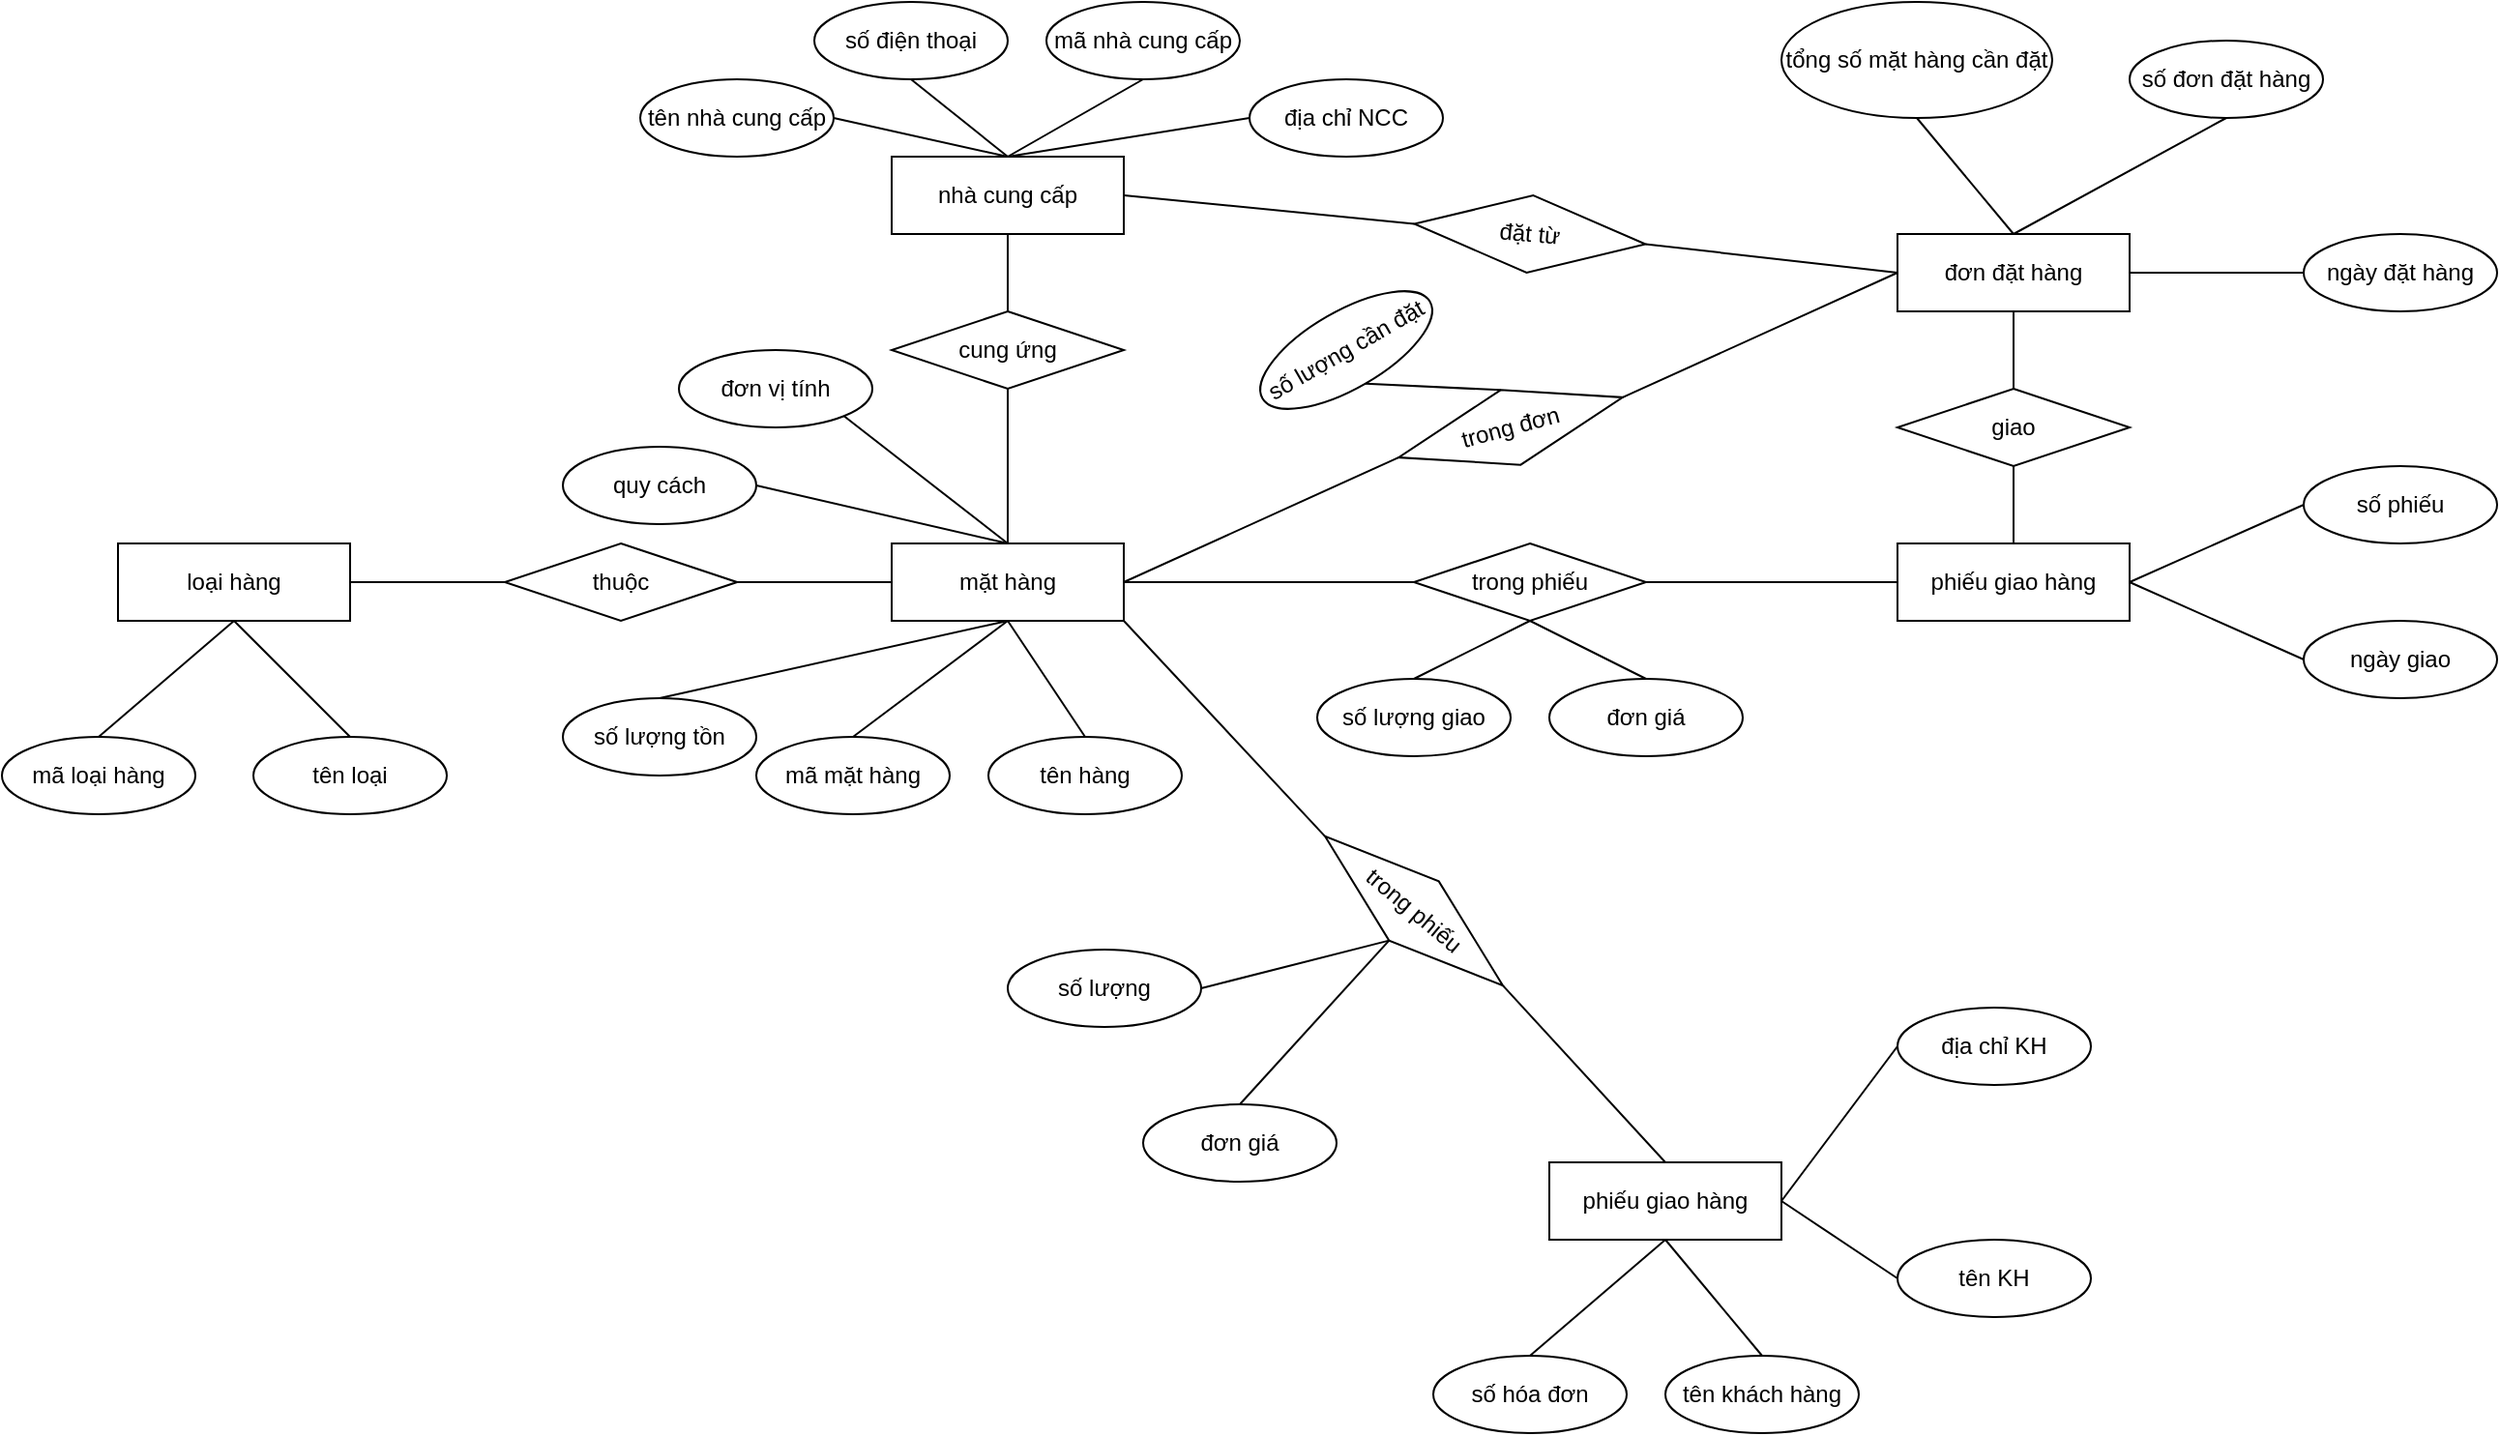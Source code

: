 <mxfile version="16.4.3" type="github">
  <diagram id="R2lEEEUBdFMjLlhIrx00" name="Page-1">
    <mxGraphModel dx="868" dy="442" grid="1" gridSize="10" guides="1" tooltips="1" connect="1" arrows="1" fold="1" page="1" pageScale="1" pageWidth="850" pageHeight="1100" math="0" shadow="0" extFonts="Permanent Marker^https://fonts.googleapis.com/css?family=Permanent+Marker">
      <root>
        <mxCell id="0" />
        <mxCell id="1" parent="0" />
        <mxCell id="VOR4g1c8Aut2gvbcxAYy-1" value="nhà cung cấp" style="rounded=0;whiteSpace=wrap;html=1;" parent="1" vertex="1">
          <mxGeometry x="560" y="280" width="120" height="40" as="geometry" />
        </mxCell>
        <mxCell id="VOR4g1c8Aut2gvbcxAYy-2" value="số điện thoại" style="ellipse;whiteSpace=wrap;html=1;" parent="1" vertex="1">
          <mxGeometry x="520" y="200" width="100" height="40" as="geometry" />
        </mxCell>
        <mxCell id="VOR4g1c8Aut2gvbcxAYy-3" value="mã nhà cung cấp" style="ellipse;whiteSpace=wrap;html=1;" parent="1" vertex="1">
          <mxGeometry x="640" y="200" width="100" height="40" as="geometry" />
        </mxCell>
        <mxCell id="VOR4g1c8Aut2gvbcxAYy-4" value="tên nhà cung cấp" style="ellipse;whiteSpace=wrap;html=1;" parent="1" vertex="1">
          <mxGeometry x="430" y="240" width="100" height="40" as="geometry" />
        </mxCell>
        <mxCell id="VOR4g1c8Aut2gvbcxAYy-5" value="địa chỉ NCC" style="ellipse;whiteSpace=wrap;html=1;" parent="1" vertex="1">
          <mxGeometry x="745" y="240" width="100" height="40" as="geometry" />
        </mxCell>
        <mxCell id="VOR4g1c8Aut2gvbcxAYy-6" value="mặt hàng" style="rounded=0;whiteSpace=wrap;html=1;" parent="1" vertex="1">
          <mxGeometry x="560" y="480" width="120" height="40" as="geometry" />
        </mxCell>
        <mxCell id="VOR4g1c8Aut2gvbcxAYy-7" value="đơn vị tính" style="ellipse;whiteSpace=wrap;html=1;" parent="1" vertex="1">
          <mxGeometry x="450" y="380" width="100" height="40" as="geometry" />
        </mxCell>
        <mxCell id="VOR4g1c8Aut2gvbcxAYy-8" value="số lượng tồn" style="ellipse;whiteSpace=wrap;html=1;" parent="1" vertex="1">
          <mxGeometry x="390" y="560" width="100" height="40" as="geometry" />
        </mxCell>
        <mxCell id="VOR4g1c8Aut2gvbcxAYy-9" value="mã mặt hàng" style="ellipse;whiteSpace=wrap;html=1;" parent="1" vertex="1">
          <mxGeometry x="490" y="580" width="100" height="40" as="geometry" />
        </mxCell>
        <mxCell id="VOR4g1c8Aut2gvbcxAYy-10" value="tên hàng" style="ellipse;whiteSpace=wrap;html=1;" parent="1" vertex="1">
          <mxGeometry x="610" y="580" width="100" height="40" as="geometry" />
        </mxCell>
        <mxCell id="VOR4g1c8Aut2gvbcxAYy-11" value="quy cách" style="ellipse;whiteSpace=wrap;html=1;" parent="1" vertex="1">
          <mxGeometry x="390" y="430" width="100" height="40" as="geometry" />
        </mxCell>
        <mxCell id="DlclLHCNkFJ9JsxTkJgl-1" value="" style="endArrow=none;html=1;rounded=0;entryX=0.5;entryY=1;entryDx=0;entryDy=0;exitX=0.5;exitY=0;exitDx=0;exitDy=0;" parent="1" source="VOR4g1c8Aut2gvbcxAYy-8" target="VOR4g1c8Aut2gvbcxAYy-6" edge="1">
          <mxGeometry width="50" height="50" relative="1" as="geometry">
            <mxPoint x="660" y="500" as="sourcePoint" />
            <mxPoint x="710" y="450" as="targetPoint" />
          </mxGeometry>
        </mxCell>
        <mxCell id="DlclLHCNkFJ9JsxTkJgl-2" value="" style="endArrow=none;html=1;rounded=0;exitX=0.5;exitY=1;exitDx=0;exitDy=0;entryX=0.5;entryY=0;entryDx=0;entryDy=0;" parent="1" source="VOR4g1c8Aut2gvbcxAYy-6" target="VOR4g1c8Aut2gvbcxAYy-9" edge="1">
          <mxGeometry width="50" height="50" relative="1" as="geometry">
            <mxPoint x="660" y="500" as="sourcePoint" />
            <mxPoint x="710" y="450" as="targetPoint" />
          </mxGeometry>
        </mxCell>
        <mxCell id="DlclLHCNkFJ9JsxTkJgl-3" value="" style="endArrow=none;html=1;rounded=0;exitX=0.5;exitY=1;exitDx=0;exitDy=0;entryX=0.5;entryY=0;entryDx=0;entryDy=0;" parent="1" source="VOR4g1c8Aut2gvbcxAYy-6" target="VOR4g1c8Aut2gvbcxAYy-10" edge="1">
          <mxGeometry width="50" height="50" relative="1" as="geometry">
            <mxPoint x="660" y="500" as="sourcePoint" />
            <mxPoint x="710" y="450" as="targetPoint" />
          </mxGeometry>
        </mxCell>
        <mxCell id="DlclLHCNkFJ9JsxTkJgl-5" value="" style="endArrow=none;html=1;rounded=0;exitX=0.5;exitY=0;exitDx=0;exitDy=0;entryX=1;entryY=0.5;entryDx=0;entryDy=0;" parent="1" source="VOR4g1c8Aut2gvbcxAYy-6" target="VOR4g1c8Aut2gvbcxAYy-11" edge="1">
          <mxGeometry width="50" height="50" relative="1" as="geometry">
            <mxPoint x="660" y="500" as="sourcePoint" />
            <mxPoint x="710" y="450" as="targetPoint" />
          </mxGeometry>
        </mxCell>
        <mxCell id="DlclLHCNkFJ9JsxTkJgl-6" value="" style="endArrow=none;html=1;rounded=0;exitX=0.5;exitY=0;exitDx=0;exitDy=0;entryX=1;entryY=1;entryDx=0;entryDy=0;" parent="1" source="VOR4g1c8Aut2gvbcxAYy-6" target="VOR4g1c8Aut2gvbcxAYy-7" edge="1">
          <mxGeometry width="50" height="50" relative="1" as="geometry">
            <mxPoint x="660" y="500" as="sourcePoint" />
            <mxPoint x="710" y="450" as="targetPoint" />
          </mxGeometry>
        </mxCell>
        <mxCell id="DlclLHCNkFJ9JsxTkJgl-7" value="cung ứng" style="rhombus;whiteSpace=wrap;html=1;" parent="1" vertex="1">
          <mxGeometry x="560" y="360" width="120" height="40" as="geometry" />
        </mxCell>
        <mxCell id="DlclLHCNkFJ9JsxTkJgl-8" value="" style="endArrow=none;html=1;rounded=0;exitX=0.5;exitY=0;exitDx=0;exitDy=0;entryX=0.5;entryY=1;entryDx=0;entryDy=0;" parent="1" source="VOR4g1c8Aut2gvbcxAYy-6" target="DlclLHCNkFJ9JsxTkJgl-7" edge="1">
          <mxGeometry width="50" height="50" relative="1" as="geometry">
            <mxPoint x="660" y="500" as="sourcePoint" />
            <mxPoint x="710" y="450" as="targetPoint" />
          </mxGeometry>
        </mxCell>
        <mxCell id="DlclLHCNkFJ9JsxTkJgl-9" value="" style="endArrow=none;html=1;rounded=0;exitX=0.5;exitY=0;exitDx=0;exitDy=0;entryX=0.5;entryY=1;entryDx=0;entryDy=0;" parent="1" source="DlclLHCNkFJ9JsxTkJgl-7" target="VOR4g1c8Aut2gvbcxAYy-1" edge="1">
          <mxGeometry width="50" height="50" relative="1" as="geometry">
            <mxPoint x="660" y="500" as="sourcePoint" />
            <mxPoint x="710" y="450" as="targetPoint" />
          </mxGeometry>
        </mxCell>
        <mxCell id="DlclLHCNkFJ9JsxTkJgl-10" value="" style="endArrow=none;html=1;rounded=0;exitX=0.5;exitY=0;exitDx=0;exitDy=0;entryX=1;entryY=0.5;entryDx=0;entryDy=0;" parent="1" source="VOR4g1c8Aut2gvbcxAYy-1" target="VOR4g1c8Aut2gvbcxAYy-4" edge="1">
          <mxGeometry width="50" height="50" relative="1" as="geometry">
            <mxPoint x="660" y="300" as="sourcePoint" />
            <mxPoint x="710" y="250" as="targetPoint" />
          </mxGeometry>
        </mxCell>
        <mxCell id="DlclLHCNkFJ9JsxTkJgl-11" value="" style="endArrow=none;html=1;rounded=0;exitX=0.5;exitY=0;exitDx=0;exitDy=0;entryX=0;entryY=0.5;entryDx=0;entryDy=0;" parent="1" source="VOR4g1c8Aut2gvbcxAYy-1" target="VOR4g1c8Aut2gvbcxAYy-5" edge="1">
          <mxGeometry width="50" height="50" relative="1" as="geometry">
            <mxPoint x="660" y="300" as="sourcePoint" />
            <mxPoint x="710" y="250" as="targetPoint" />
          </mxGeometry>
        </mxCell>
        <mxCell id="DlclLHCNkFJ9JsxTkJgl-12" value="" style="endArrow=none;html=1;rounded=0;exitX=0.5;exitY=0;exitDx=0;exitDy=0;entryX=0.5;entryY=1;entryDx=0;entryDy=0;" parent="1" source="VOR4g1c8Aut2gvbcxAYy-1" target="VOR4g1c8Aut2gvbcxAYy-3" edge="1">
          <mxGeometry width="50" height="50" relative="1" as="geometry">
            <mxPoint x="660" y="300" as="sourcePoint" />
            <mxPoint x="710" y="250" as="targetPoint" />
          </mxGeometry>
        </mxCell>
        <mxCell id="DlclLHCNkFJ9JsxTkJgl-13" value="" style="endArrow=none;html=1;rounded=0;exitX=0.5;exitY=0;exitDx=0;exitDy=0;entryX=0.5;entryY=1;entryDx=0;entryDy=0;" parent="1" source="VOR4g1c8Aut2gvbcxAYy-1" target="VOR4g1c8Aut2gvbcxAYy-2" edge="1">
          <mxGeometry width="50" height="50" relative="1" as="geometry">
            <mxPoint x="660" y="300" as="sourcePoint" />
            <mxPoint x="710" y="250" as="targetPoint" />
          </mxGeometry>
        </mxCell>
        <mxCell id="DlclLHCNkFJ9JsxTkJgl-14" value="thuộc" style="rhombus;whiteSpace=wrap;html=1;" parent="1" vertex="1">
          <mxGeometry x="360" y="480" width="120" height="40" as="geometry" />
        </mxCell>
        <mxCell id="DlclLHCNkFJ9JsxTkJgl-15" value="loại hàng" style="rounded=0;whiteSpace=wrap;html=1;" parent="1" vertex="1">
          <mxGeometry x="160" y="480" width="120" height="40" as="geometry" />
        </mxCell>
        <mxCell id="DlclLHCNkFJ9JsxTkJgl-16" value="mã loại hàng" style="ellipse;whiteSpace=wrap;html=1;" parent="1" vertex="1">
          <mxGeometry x="100" y="580" width="100" height="40" as="geometry" />
        </mxCell>
        <mxCell id="DlclLHCNkFJ9JsxTkJgl-17" value="tên loại" style="ellipse;whiteSpace=wrap;html=1;" parent="1" vertex="1">
          <mxGeometry x="230" y="580" width="100" height="40" as="geometry" />
        </mxCell>
        <mxCell id="DlclLHCNkFJ9JsxTkJgl-18" value="" style="endArrow=none;html=1;rounded=0;exitX=0.5;exitY=0;exitDx=0;exitDy=0;entryX=0.5;entryY=1;entryDx=0;entryDy=0;" parent="1" source="DlclLHCNkFJ9JsxTkJgl-17" target="DlclLHCNkFJ9JsxTkJgl-15" edge="1">
          <mxGeometry width="50" height="50" relative="1" as="geometry">
            <mxPoint x="320" y="600" as="sourcePoint" />
            <mxPoint x="370" y="550" as="targetPoint" />
          </mxGeometry>
        </mxCell>
        <mxCell id="DlclLHCNkFJ9JsxTkJgl-19" value="" style="endArrow=none;html=1;rounded=0;exitX=0.5;exitY=0;exitDx=0;exitDy=0;entryX=0.5;entryY=1;entryDx=0;entryDy=0;" parent="1" source="DlclLHCNkFJ9JsxTkJgl-16" target="DlclLHCNkFJ9JsxTkJgl-15" edge="1">
          <mxGeometry width="50" height="50" relative="1" as="geometry">
            <mxPoint x="290" y="590" as="sourcePoint" />
            <mxPoint x="230" y="530" as="targetPoint" />
          </mxGeometry>
        </mxCell>
        <mxCell id="DlclLHCNkFJ9JsxTkJgl-20" value="" style="endArrow=none;html=1;rounded=0;exitX=1;exitY=0.5;exitDx=0;exitDy=0;entryX=0;entryY=0.5;entryDx=0;entryDy=0;" parent="1" source="DlclLHCNkFJ9JsxTkJgl-15" target="DlclLHCNkFJ9JsxTkJgl-14" edge="1">
          <mxGeometry width="50" height="50" relative="1" as="geometry">
            <mxPoint x="320" y="600" as="sourcePoint" />
            <mxPoint x="370" y="550" as="targetPoint" />
          </mxGeometry>
        </mxCell>
        <mxCell id="DlclLHCNkFJ9JsxTkJgl-21" value="" style="endArrow=none;html=1;rounded=0;entryX=1;entryY=0.5;entryDx=0;entryDy=0;exitX=0;exitY=0.5;exitDx=0;exitDy=0;" parent="1" source="VOR4g1c8Aut2gvbcxAYy-6" target="DlclLHCNkFJ9JsxTkJgl-14" edge="1">
          <mxGeometry width="50" height="50" relative="1" as="geometry">
            <mxPoint x="320" y="600" as="sourcePoint" />
            <mxPoint x="370" y="550" as="targetPoint" />
          </mxGeometry>
        </mxCell>
        <mxCell id="DlclLHCNkFJ9JsxTkJgl-22" value="đơn đặt hàng" style="rounded=0;whiteSpace=wrap;html=1;" parent="1" vertex="1">
          <mxGeometry x="1080" y="320" width="120" height="40" as="geometry" />
        </mxCell>
        <mxCell id="DlclLHCNkFJ9JsxTkJgl-23" value="số đơn đặt hàng" style="ellipse;whiteSpace=wrap;html=1;" parent="1" vertex="1">
          <mxGeometry x="1200" y="220" width="100" height="40" as="geometry" />
        </mxCell>
        <mxCell id="DlclLHCNkFJ9JsxTkJgl-24" value="ngày đặt hàng" style="ellipse;whiteSpace=wrap;html=1;" parent="1" vertex="1">
          <mxGeometry x="1290" y="320" width="100" height="40" as="geometry" />
        </mxCell>
        <mxCell id="DlclLHCNkFJ9JsxTkJgl-25" value="tổng số mặt hàng cần đặt" style="ellipse;whiteSpace=wrap;html=1;" parent="1" vertex="1">
          <mxGeometry x="1020" y="200" width="140" height="60" as="geometry" />
        </mxCell>
        <mxCell id="DlclLHCNkFJ9JsxTkJgl-26" value="" style="endArrow=none;html=1;rounded=0;entryX=0.5;entryY=0;entryDx=0;entryDy=0;exitX=0.5;exitY=1;exitDx=0;exitDy=0;" parent="1" source="DlclLHCNkFJ9JsxTkJgl-25" target="DlclLHCNkFJ9JsxTkJgl-22" edge="1">
          <mxGeometry width="50" height="50" relative="1" as="geometry">
            <mxPoint x="940" y="400" as="sourcePoint" />
            <mxPoint x="990" y="350" as="targetPoint" />
          </mxGeometry>
        </mxCell>
        <mxCell id="DlclLHCNkFJ9JsxTkJgl-27" value="" style="endArrow=none;html=1;rounded=0;entryX=0.5;entryY=0;entryDx=0;entryDy=0;exitX=0.5;exitY=1;exitDx=0;exitDy=0;" parent="1" source="DlclLHCNkFJ9JsxTkJgl-23" target="DlclLHCNkFJ9JsxTkJgl-22" edge="1">
          <mxGeometry width="50" height="50" relative="1" as="geometry">
            <mxPoint x="940" y="400" as="sourcePoint" />
            <mxPoint x="990" y="350" as="targetPoint" />
          </mxGeometry>
        </mxCell>
        <mxCell id="DlclLHCNkFJ9JsxTkJgl-28" value="" style="endArrow=none;html=1;rounded=0;entryX=1;entryY=0.5;entryDx=0;entryDy=0;exitX=0;exitY=0.5;exitDx=0;exitDy=0;" parent="1" source="DlclLHCNkFJ9JsxTkJgl-24" target="DlclLHCNkFJ9JsxTkJgl-22" edge="1">
          <mxGeometry width="50" height="50" relative="1" as="geometry">
            <mxPoint x="940" y="400" as="sourcePoint" />
            <mxPoint x="990" y="350" as="targetPoint" />
          </mxGeometry>
        </mxCell>
        <mxCell id="DlclLHCNkFJ9JsxTkJgl-29" value="đặt từ" style="rhombus;whiteSpace=wrap;html=1;rotation=5;" parent="1" vertex="1">
          <mxGeometry x="830" y="300" width="120" height="40" as="geometry" />
        </mxCell>
        <mxCell id="DlclLHCNkFJ9JsxTkJgl-30" value="" style="endArrow=none;html=1;rounded=0;entryX=1;entryY=0.5;entryDx=0;entryDy=0;exitX=0;exitY=0.5;exitDx=0;exitDy=0;" parent="1" source="DlclLHCNkFJ9JsxTkJgl-22" target="DlclLHCNkFJ9JsxTkJgl-29" edge="1">
          <mxGeometry width="50" height="50" relative="1" as="geometry">
            <mxPoint x="940" y="400" as="sourcePoint" />
            <mxPoint x="990" y="350" as="targetPoint" />
          </mxGeometry>
        </mxCell>
        <mxCell id="DlclLHCNkFJ9JsxTkJgl-31" value="" style="endArrow=none;html=1;rounded=0;entryX=0;entryY=0.5;entryDx=0;entryDy=0;exitX=1;exitY=0.5;exitDx=0;exitDy=0;" parent="1" source="VOR4g1c8Aut2gvbcxAYy-1" target="DlclLHCNkFJ9JsxTkJgl-29" edge="1">
          <mxGeometry width="50" height="50" relative="1" as="geometry">
            <mxPoint x="940" y="400" as="sourcePoint" />
            <mxPoint x="990" y="350" as="targetPoint" />
          </mxGeometry>
        </mxCell>
        <mxCell id="DlclLHCNkFJ9JsxTkJgl-32" value="trong đơn" style="rhombus;whiteSpace=wrap;html=1;rotation=-15;" parent="1" vertex="1">
          <mxGeometry x="820" y="400" width="120" height="40" as="geometry" />
        </mxCell>
        <mxCell id="DlclLHCNkFJ9JsxTkJgl-33" value="số lượng cần đặt" style="ellipse;whiteSpace=wrap;html=1;rotation=-30;" parent="1" vertex="1">
          <mxGeometry x="745" y="360" width="100" height="40" as="geometry" />
        </mxCell>
        <mxCell id="DlclLHCNkFJ9JsxTkJgl-34" value="" style="endArrow=none;html=1;rounded=0;exitX=0.5;exitY=0;exitDx=0;exitDy=0;entryX=0.5;entryY=1;entryDx=0;entryDy=0;" parent="1" source="DlclLHCNkFJ9JsxTkJgl-32" target="DlclLHCNkFJ9JsxTkJgl-33" edge="1">
          <mxGeometry width="50" height="50" relative="1" as="geometry">
            <mxPoint x="940" y="400" as="sourcePoint" />
            <mxPoint x="990" y="350" as="targetPoint" />
          </mxGeometry>
        </mxCell>
        <mxCell id="DlclLHCNkFJ9JsxTkJgl-35" value="" style="endArrow=none;html=1;rounded=0;exitX=1;exitY=0.5;exitDx=0;exitDy=0;entryX=0;entryY=0.5;entryDx=0;entryDy=0;" parent="1" source="DlclLHCNkFJ9JsxTkJgl-32" target="DlclLHCNkFJ9JsxTkJgl-22" edge="1">
          <mxGeometry width="50" height="50" relative="1" as="geometry">
            <mxPoint x="940" y="400" as="sourcePoint" />
            <mxPoint x="990" y="350" as="targetPoint" />
          </mxGeometry>
        </mxCell>
        <mxCell id="DlclLHCNkFJ9JsxTkJgl-36" value="" style="endArrow=none;html=1;rounded=0;exitX=0;exitY=0.5;exitDx=0;exitDy=0;entryX=1;entryY=0.5;entryDx=0;entryDy=0;" parent="1" source="DlclLHCNkFJ9JsxTkJgl-32" target="VOR4g1c8Aut2gvbcxAYy-6" edge="1">
          <mxGeometry width="50" height="50" relative="1" as="geometry">
            <mxPoint x="940" y="400" as="sourcePoint" />
            <mxPoint x="990" y="350" as="targetPoint" />
          </mxGeometry>
        </mxCell>
        <mxCell id="DlclLHCNkFJ9JsxTkJgl-37" value="phiếu giao hàng" style="rounded=0;whiteSpace=wrap;html=1;" parent="1" vertex="1">
          <mxGeometry x="1080" y="480" width="120" height="40" as="geometry" />
        </mxCell>
        <mxCell id="DlclLHCNkFJ9JsxTkJgl-38" value="trong phiếu" style="rhombus;whiteSpace=wrap;html=1;" parent="1" vertex="1">
          <mxGeometry x="830" y="480" width="120" height="40" as="geometry" />
        </mxCell>
        <mxCell id="DlclLHCNkFJ9JsxTkJgl-39" value="giao" style="rhombus;whiteSpace=wrap;html=1;" parent="1" vertex="1">
          <mxGeometry x="1080" y="400" width="120" height="40" as="geometry" />
        </mxCell>
        <mxCell id="DlclLHCNkFJ9JsxTkJgl-40" value="" style="endArrow=none;html=1;rounded=0;entryX=0;entryY=0.5;entryDx=0;entryDy=0;exitX=1;exitY=0.5;exitDx=0;exitDy=0;" parent="1" source="DlclLHCNkFJ9JsxTkJgl-38" target="DlclLHCNkFJ9JsxTkJgl-37" edge="1">
          <mxGeometry width="50" height="50" relative="1" as="geometry">
            <mxPoint x="950" y="500" as="sourcePoint" />
            <mxPoint x="990" y="450" as="targetPoint" />
          </mxGeometry>
        </mxCell>
        <mxCell id="DlclLHCNkFJ9JsxTkJgl-41" value="" style="endArrow=none;html=1;rounded=0;exitX=0;exitY=0.5;exitDx=0;exitDy=0;entryX=1;entryY=0.5;entryDx=0;entryDy=0;" parent="1" source="DlclLHCNkFJ9JsxTkJgl-38" target="VOR4g1c8Aut2gvbcxAYy-6" edge="1">
          <mxGeometry width="50" height="50" relative="1" as="geometry">
            <mxPoint x="940" y="500" as="sourcePoint" />
            <mxPoint x="990" y="450" as="targetPoint" />
          </mxGeometry>
        </mxCell>
        <mxCell id="DlclLHCNkFJ9JsxTkJgl-43" value="số lượng giao" style="ellipse;whiteSpace=wrap;html=1;" parent="1" vertex="1">
          <mxGeometry x="780" y="550" width="100" height="40" as="geometry" />
        </mxCell>
        <mxCell id="DlclLHCNkFJ9JsxTkJgl-44" value="đơn giá" style="ellipse;whiteSpace=wrap;html=1;" parent="1" vertex="1">
          <mxGeometry x="900" y="550" width="100" height="40" as="geometry" />
        </mxCell>
        <mxCell id="DlclLHCNkFJ9JsxTkJgl-45" value="" style="endArrow=none;html=1;rounded=0;exitX=0.5;exitY=1;exitDx=0;exitDy=0;entryX=0.5;entryY=0;entryDx=0;entryDy=0;" parent="1" source="DlclLHCNkFJ9JsxTkJgl-38" target="DlclLHCNkFJ9JsxTkJgl-44" edge="1">
          <mxGeometry width="50" height="50" relative="1" as="geometry">
            <mxPoint x="940" y="500" as="sourcePoint" />
            <mxPoint x="990" y="450" as="targetPoint" />
          </mxGeometry>
        </mxCell>
        <mxCell id="DlclLHCNkFJ9JsxTkJgl-46" value="" style="endArrow=none;html=1;rounded=0;entryX=0.5;entryY=0;entryDx=0;entryDy=0;" parent="1" target="DlclLHCNkFJ9JsxTkJgl-43" edge="1">
          <mxGeometry width="50" height="50" relative="1" as="geometry">
            <mxPoint x="890" y="520" as="sourcePoint" />
            <mxPoint x="990" y="450" as="targetPoint" />
          </mxGeometry>
        </mxCell>
        <mxCell id="DlclLHCNkFJ9JsxTkJgl-47" value="số phiếu" style="ellipse;whiteSpace=wrap;html=1;" parent="1" vertex="1">
          <mxGeometry x="1290" y="440" width="100" height="40" as="geometry" />
        </mxCell>
        <mxCell id="DlclLHCNkFJ9JsxTkJgl-48" value="ngày giao" style="ellipse;whiteSpace=wrap;html=1;" parent="1" vertex="1">
          <mxGeometry x="1290" y="520" width="100" height="40" as="geometry" />
        </mxCell>
        <mxCell id="DlclLHCNkFJ9JsxTkJgl-49" value="" style="endArrow=none;html=1;rounded=0;entryX=1;entryY=0.5;entryDx=0;entryDy=0;exitX=0;exitY=0.5;exitDx=0;exitDy=0;" parent="1" source="DlclLHCNkFJ9JsxTkJgl-47" target="DlclLHCNkFJ9JsxTkJgl-37" edge="1">
          <mxGeometry width="50" height="50" relative="1" as="geometry">
            <mxPoint x="940" y="500" as="sourcePoint" />
            <mxPoint x="990" y="450" as="targetPoint" />
          </mxGeometry>
        </mxCell>
        <mxCell id="DlclLHCNkFJ9JsxTkJgl-50" value="" style="endArrow=none;html=1;rounded=0;entryX=1;entryY=0.5;entryDx=0;entryDy=0;exitX=0;exitY=0.5;exitDx=0;exitDy=0;" parent="1" source="DlclLHCNkFJ9JsxTkJgl-48" target="DlclLHCNkFJ9JsxTkJgl-37" edge="1">
          <mxGeometry width="50" height="50" relative="1" as="geometry">
            <mxPoint x="940" y="500" as="sourcePoint" />
            <mxPoint x="990" y="450" as="targetPoint" />
          </mxGeometry>
        </mxCell>
        <mxCell id="DlclLHCNkFJ9JsxTkJgl-51" value="phiếu giao hàng" style="rounded=0;whiteSpace=wrap;html=1;" parent="1" vertex="1">
          <mxGeometry x="900" y="800" width="120" height="40" as="geometry" />
        </mxCell>
        <mxCell id="DlclLHCNkFJ9JsxTkJgl-52" value="trong phiếu" style="rhombus;whiteSpace=wrap;html=1;rotation=40;" parent="1" vertex="1">
          <mxGeometry x="770" y="650" width="120" height="40" as="geometry" />
        </mxCell>
        <mxCell id="DlclLHCNkFJ9JsxTkJgl-53" value="số lượng" style="ellipse;whiteSpace=wrap;html=1;" parent="1" vertex="1">
          <mxGeometry x="620" y="690" width="100" height="40" as="geometry" />
        </mxCell>
        <mxCell id="DlclLHCNkFJ9JsxTkJgl-54" value="đơn giá" style="ellipse;whiteSpace=wrap;html=1;" parent="1" vertex="1">
          <mxGeometry x="690" y="770" width="100" height="40" as="geometry" />
        </mxCell>
        <mxCell id="DlclLHCNkFJ9JsxTkJgl-55" value="số hóa đơn" style="ellipse;whiteSpace=wrap;html=1;" parent="1" vertex="1">
          <mxGeometry x="840" y="900" width="100" height="40" as="geometry" />
        </mxCell>
        <mxCell id="DlclLHCNkFJ9JsxTkJgl-56" value="tên khách hàng" style="ellipse;whiteSpace=wrap;html=1;" parent="1" vertex="1">
          <mxGeometry x="960" y="900" width="100" height="40" as="geometry" />
        </mxCell>
        <mxCell id="DlclLHCNkFJ9JsxTkJgl-57" value="địa chỉ KH" style="ellipse;whiteSpace=wrap;html=1;" parent="1" vertex="1">
          <mxGeometry x="1080" y="720" width="100" height="40" as="geometry" />
        </mxCell>
        <mxCell id="DlclLHCNkFJ9JsxTkJgl-58" value="tên KH" style="ellipse;whiteSpace=wrap;html=1;" parent="1" vertex="1">
          <mxGeometry x="1080" y="840" width="100" height="40" as="geometry" />
        </mxCell>
        <mxCell id="DlclLHCNkFJ9JsxTkJgl-59" value="" style="endArrow=none;html=1;rounded=0;exitX=0.5;exitY=0;exitDx=0;exitDy=0;entryX=0.5;entryY=1;entryDx=0;entryDy=0;" parent="1" source="DlclLHCNkFJ9JsxTkJgl-55" target="DlclLHCNkFJ9JsxTkJgl-51" edge="1">
          <mxGeometry width="50" height="50" relative="1" as="geometry">
            <mxPoint x="940" y="900" as="sourcePoint" />
            <mxPoint x="990" y="850" as="targetPoint" />
          </mxGeometry>
        </mxCell>
        <mxCell id="DlclLHCNkFJ9JsxTkJgl-60" value="" style="endArrow=none;html=1;rounded=0;entryX=0.5;entryY=1;entryDx=0;entryDy=0;exitX=0.5;exitY=0;exitDx=0;exitDy=0;" parent="1" source="DlclLHCNkFJ9JsxTkJgl-56" target="DlclLHCNkFJ9JsxTkJgl-51" edge="1">
          <mxGeometry width="50" height="50" relative="1" as="geometry">
            <mxPoint x="940" y="900" as="sourcePoint" />
            <mxPoint x="990" y="850" as="targetPoint" />
          </mxGeometry>
        </mxCell>
        <mxCell id="DlclLHCNkFJ9JsxTkJgl-61" value="" style="endArrow=none;html=1;rounded=0;entryX=1;entryY=0.5;entryDx=0;entryDy=0;exitX=0;exitY=0.5;exitDx=0;exitDy=0;" parent="1" source="DlclLHCNkFJ9JsxTkJgl-58" target="DlclLHCNkFJ9JsxTkJgl-51" edge="1">
          <mxGeometry width="50" height="50" relative="1" as="geometry">
            <mxPoint x="940" y="900" as="sourcePoint" />
            <mxPoint x="990" y="850" as="targetPoint" />
          </mxGeometry>
        </mxCell>
        <mxCell id="DlclLHCNkFJ9JsxTkJgl-62" value="" style="endArrow=none;html=1;rounded=0;entryX=1;entryY=0.5;entryDx=0;entryDy=0;exitX=0;exitY=0.5;exitDx=0;exitDy=0;" parent="1" source="DlclLHCNkFJ9JsxTkJgl-57" target="DlclLHCNkFJ9JsxTkJgl-51" edge="1">
          <mxGeometry width="50" height="50" relative="1" as="geometry">
            <mxPoint x="940" y="900" as="sourcePoint" />
            <mxPoint x="1020" y="820" as="targetPoint" />
          </mxGeometry>
        </mxCell>
        <mxCell id="DlclLHCNkFJ9JsxTkJgl-63" value="" style="endArrow=none;html=1;rounded=0;exitX=1;exitY=0.5;exitDx=0;exitDy=0;entryX=0.5;entryY=0;entryDx=0;entryDy=0;" parent="1" source="DlclLHCNkFJ9JsxTkJgl-52" target="DlclLHCNkFJ9JsxTkJgl-51" edge="1">
          <mxGeometry width="50" height="50" relative="1" as="geometry">
            <mxPoint x="940" y="700" as="sourcePoint" />
            <mxPoint x="990" y="650" as="targetPoint" />
          </mxGeometry>
        </mxCell>
        <mxCell id="DlclLHCNkFJ9JsxTkJgl-64" value="" style="endArrow=none;html=1;rounded=0;exitX=0;exitY=0.5;exitDx=0;exitDy=0;entryX=1;entryY=1;entryDx=0;entryDy=0;" parent="1" source="DlclLHCNkFJ9JsxTkJgl-52" target="VOR4g1c8Aut2gvbcxAYy-6" edge="1">
          <mxGeometry width="50" height="50" relative="1" as="geometry">
            <mxPoint x="940" y="700" as="sourcePoint" />
            <mxPoint x="990" y="650" as="targetPoint" />
          </mxGeometry>
        </mxCell>
        <mxCell id="DlclLHCNkFJ9JsxTkJgl-65" value="" style="endArrow=none;html=1;rounded=0;exitX=0.5;exitY=1;exitDx=0;exitDy=0;entryX=0.5;entryY=0;entryDx=0;entryDy=0;" parent="1" source="DlclLHCNkFJ9JsxTkJgl-52" target="DlclLHCNkFJ9JsxTkJgl-54" edge="1">
          <mxGeometry width="50" height="50" relative="1" as="geometry">
            <mxPoint x="940" y="700" as="sourcePoint" />
            <mxPoint x="990" y="650" as="targetPoint" />
          </mxGeometry>
        </mxCell>
        <mxCell id="DlclLHCNkFJ9JsxTkJgl-66" value="" style="endArrow=none;html=1;rounded=0;exitX=0.5;exitY=1;exitDx=0;exitDy=0;entryX=1;entryY=0.5;entryDx=0;entryDy=0;" parent="1" source="DlclLHCNkFJ9JsxTkJgl-52" target="DlclLHCNkFJ9JsxTkJgl-53" edge="1">
          <mxGeometry width="50" height="50" relative="1" as="geometry">
            <mxPoint x="940" y="700" as="sourcePoint" />
            <mxPoint x="990" y="650" as="targetPoint" />
          </mxGeometry>
        </mxCell>
        <mxCell id="fKe-avT5qZ5xTdLeGYEs-1" value="" style="endArrow=none;html=1;rounded=0;exitX=0.5;exitY=0;exitDx=0;exitDy=0;entryX=0.5;entryY=1;entryDx=0;entryDy=0;" edge="1" parent="1" source="DlclLHCNkFJ9JsxTkJgl-37" target="DlclLHCNkFJ9JsxTkJgl-39">
          <mxGeometry width="50" height="50" relative="1" as="geometry">
            <mxPoint x="1150" y="460" as="sourcePoint" />
            <mxPoint x="1200" y="410" as="targetPoint" />
          </mxGeometry>
        </mxCell>
        <mxCell id="fKe-avT5qZ5xTdLeGYEs-2" value="" style="endArrow=none;html=1;rounded=0;exitX=0.5;exitY=0;exitDx=0;exitDy=0;entryX=0.5;entryY=1;entryDx=0;entryDy=0;" edge="1" parent="1" source="DlclLHCNkFJ9JsxTkJgl-39" target="DlclLHCNkFJ9JsxTkJgl-22">
          <mxGeometry width="50" height="50" relative="1" as="geometry">
            <mxPoint x="1150" y="460" as="sourcePoint" />
            <mxPoint x="1200" y="410" as="targetPoint" />
          </mxGeometry>
        </mxCell>
      </root>
    </mxGraphModel>
  </diagram>
</mxfile>
